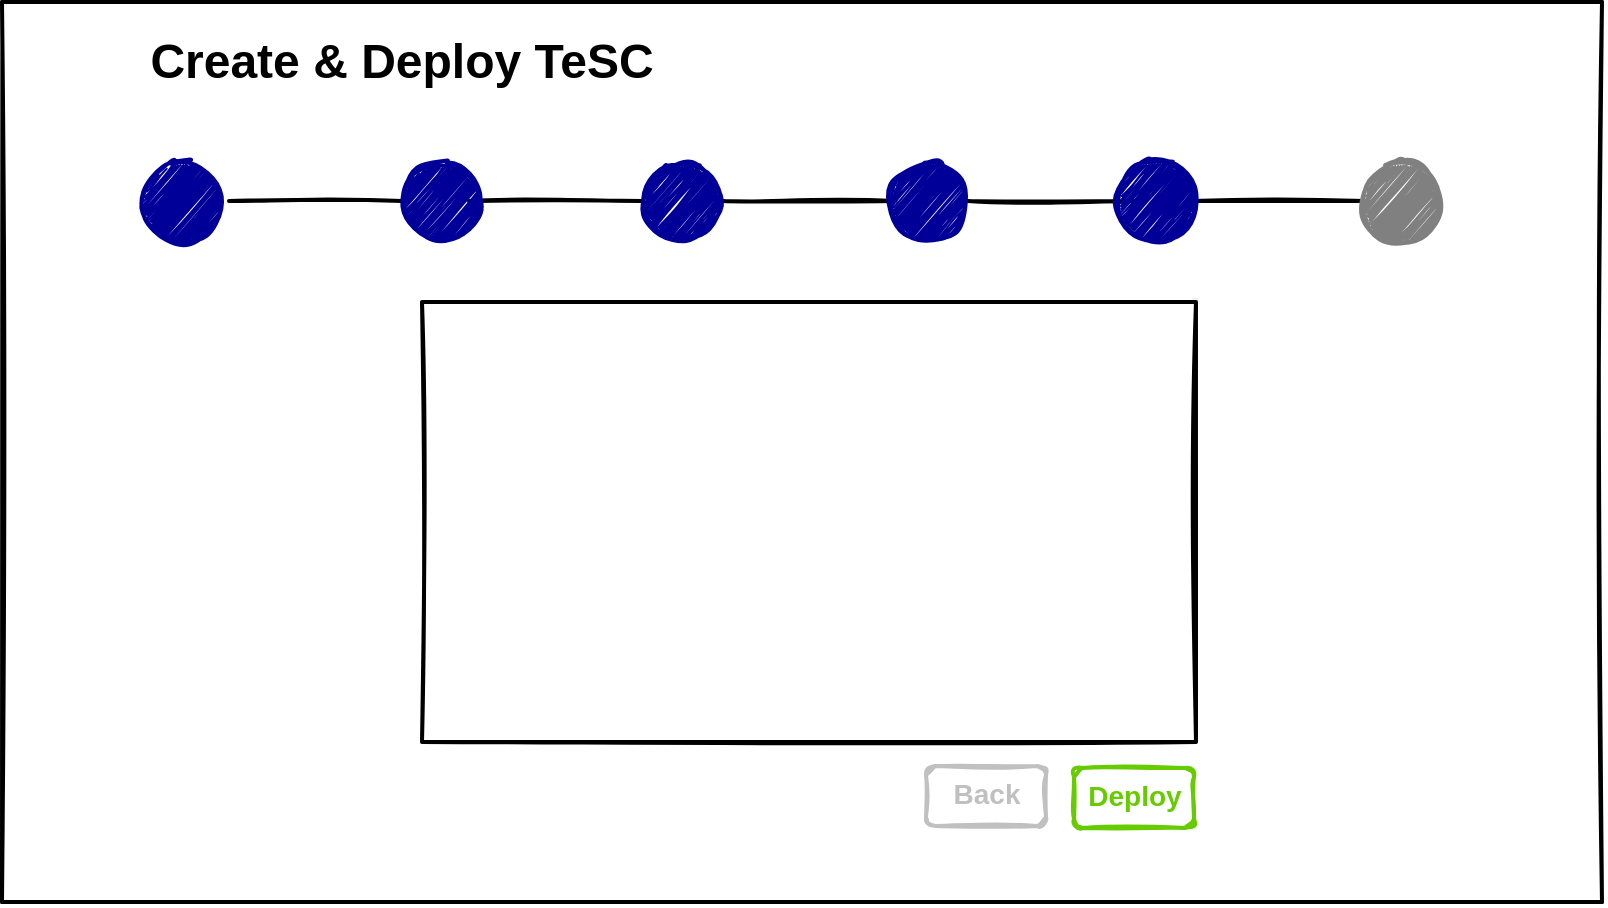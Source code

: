 <mxfile version="14.4.2" type="github"><diagram id="MCrErEPo9ilewAODCz-R" name="Page-1"><mxGraphModel dx="1849" dy="1581" grid="1" gridSize="10" guides="1" tooltips="1" connect="1" arrows="1" fold="1" page="1" pageScale="1" pageWidth="827" pageHeight="1169" math="0" shadow="0"><root><mxCell id="0"/><mxCell id="1" parent="0"/><mxCell id="4mogOLO7gWN9tjYVBM8P-2" value="" style="endArrow=none;html=1;sketch=1;strokeWidth=2" parent="1" edge="1"><mxGeometry width="50" height="50" relative="1" as="geometry"><mxPoint as="sourcePoint"/><mxPoint x="800" as="targetPoint"/></mxGeometry></mxCell><mxCell id="4mogOLO7gWN9tjYVBM8P-3" value="" style="endArrow=none;html=1;sketch=1;strokeWidth=2" parent="1" edge="1"><mxGeometry width="50" height="50" relative="1" as="geometry"><mxPoint as="sourcePoint"/><mxPoint y="450" as="targetPoint"/></mxGeometry></mxCell><mxCell id="4mogOLO7gWN9tjYVBM8P-4" value="" style="endArrow=none;html=1;sketch=1;strokeWidth=2" parent="1" edge="1"><mxGeometry width="50" height="50" relative="1" as="geometry"><mxPoint y="450" as="sourcePoint"/><mxPoint x="800" y="450" as="targetPoint"/></mxGeometry></mxCell><mxCell id="4mogOLO7gWN9tjYVBM8P-5" value="" style="endArrow=none;html=1;sketch=1;strokeWidth=2" parent="1" edge="1"><mxGeometry width="50" height="50" relative="1" as="geometry"><mxPoint x="800" as="sourcePoint"/><mxPoint x="800" y="450" as="targetPoint"/></mxGeometry></mxCell><mxCell id="GuQGx1tjLfm4qj2VWrpc-30" value="" style="whiteSpace=wrap;html=1;strokeWidth=2;fillWeight=4;hachureGap=0;hachureAngle=45;fillColor=#F2F2F2;sketch=1;rotation=-180;" parent="1" vertex="1"><mxGeometry x="210" y="150" width="387" height="220" as="geometry"/></mxCell><mxCell id="gzpXgcCL4kZ78T3dxOcv-15" value="" style="rounded=1;whiteSpace=wrap;html=1;strokeWidth=2;fillWeight=4;hachureGap=0;hachureAngle=45;sketch=1;rotation=-180;strokeColor=#66CC00;" parent="1" vertex="1"><mxGeometry x="536" y="383" width="60" height="30" as="geometry"/></mxCell><mxCell id="c112zVkCSZm8BFJnB4_g-1" value="&lt;font style=&quot;font-size: 24px&quot;&gt;&lt;b&gt;Create &amp;amp; Deploy TeSC&lt;/b&gt;&lt;/font&gt;" style="text;html=1;strokeColor=none;fillColor=none;align=center;verticalAlign=middle;whiteSpace=wrap;rounded=0;" parent="1" vertex="1"><mxGeometry x="70" y="20" width="260" height="20" as="geometry"/></mxCell><mxCell id="c112zVkCSZm8BFJnB4_g-8" value="&lt;font style=&quot;font-size: 14px&quot; color=&quot;#66cc00&quot;&gt;&lt;b&gt;Deploy&lt;/b&gt;&lt;/font&gt;" style="text;html=1;strokeColor=none;fillColor=none;align=center;verticalAlign=middle;whiteSpace=wrap;rounded=0;" parent="1" vertex="1"><mxGeometry x="534" y="387" width="65" height="20" as="geometry"/></mxCell><mxCell id="c112zVkCSZm8BFJnB4_g-14" value="" style="endArrow=none;html=1;strokeWidth=2;sketch=1" parent="1" edge="1"><mxGeometry width="50" height="50" relative="1" as="geometry"><mxPoint x="360.25" y="99.5" as="sourcePoint"/><mxPoint x="446.75" y="99.5" as="targetPoint"/></mxGeometry></mxCell><mxCell id="c112zVkCSZm8BFJnB4_g-17" value="" style="endArrow=none;html=1;strokeWidth=2;sketch=1" parent="1" edge="1"><mxGeometry width="50" height="50" relative="1" as="geometry"><mxPoint x="233.5" y="99.5" as="sourcePoint"/><mxPoint x="320" y="99.5" as="targetPoint"/></mxGeometry></mxCell><mxCell id="c112zVkCSZm8BFJnB4_g-22" value="" style="endArrow=none;html=1;strokeWidth=2;sketch=1" parent="1" edge="1"><mxGeometry width="50" height="50" relative="1" as="geometry"><mxPoint x="113.5" y="99.5" as="sourcePoint"/><mxPoint x="200" y="99.5" as="targetPoint"/></mxGeometry></mxCell><mxCell id="c112zVkCSZm8BFJnB4_g-24" value="" style="endArrow=none;html=1;strokeWidth=2;sketch=1" parent="1" edge="1"><mxGeometry width="50" height="50" relative="1" as="geometry"><mxPoint x="483" y="99.5" as="sourcePoint"/><mxPoint x="569.5" y="99.5" as="targetPoint"/></mxGeometry></mxCell><mxCell id="c112zVkCSZm8BFJnB4_g-26" value="" style="endArrow=none;html=1;strokeWidth=2;sketch=1" parent="1" edge="1"><mxGeometry width="50" height="50" relative="1" as="geometry"><mxPoint x="595" y="99.5" as="sourcePoint"/><mxPoint x="681.5" y="99.5" as="targetPoint"/></mxGeometry></mxCell><mxCell id="gzpXgcCL4kZ78T3dxOcv-7" value="" style="verticalLabelPosition=bottom;verticalAlign=top;html=1;shape=mxgraph.flowchart.on-page_reference;sketch=1;strokeWidth=2;strokeColor=#000099;hachureGap=1;fillColor=#000099" parent="1" vertex="1"><mxGeometry x="443" y="80" width="40" height="40" as="geometry"/></mxCell><mxCell id="c112zVkCSZm8BFJnB4_g-15" value="" style="verticalLabelPosition=bottom;verticalAlign=top;html=1;shape=mxgraph.flowchart.on-page_reference;sketch=1;strokeWidth=2;strokeColor=#000099;hachureGap=1;fillColor=#000099" parent="1" vertex="1"><mxGeometry x="320" y="80" width="40" height="40" as="geometry"/></mxCell><mxCell id="c112zVkCSZm8BFJnB4_g-18" value="" style="verticalLabelPosition=bottom;verticalAlign=top;html=1;shape=mxgraph.flowchart.on-page_reference;sketch=1;strokeWidth=2;strokeColor=#000099;hachureGap=1;fillColor=#000099" parent="1" vertex="1"><mxGeometry x="200" y="80" width="40" height="40" as="geometry"/></mxCell><mxCell id="c112zVkCSZm8BFJnB4_g-23" value="" style="verticalLabelPosition=bottom;verticalAlign=top;html=1;shape=mxgraph.flowchart.on-page_reference;sketch=1;strokeWidth=2;strokeColor=#000099;hachureGap=1;fillColor=#000099" parent="1" vertex="1"><mxGeometry x="70" y="80" width="40" height="40" as="geometry"/></mxCell><mxCell id="c112zVkCSZm8BFJnB4_g-25" value="" style="verticalLabelPosition=bottom;verticalAlign=top;html=1;shape=mxgraph.flowchart.on-page_reference;sketch=1;strokeWidth=2;strokeColor=#000099;hachureGap=1;fillColor=#000099" parent="1" vertex="1"><mxGeometry x="557" y="80" width="40" height="40" as="geometry"/></mxCell><mxCell id="c112zVkCSZm8BFJnB4_g-27" value="" style="verticalLabelPosition=bottom;verticalAlign=top;html=1;shape=mxgraph.flowchart.on-page_reference;sketch=1;strokeWidth=2;strokeColor=#808080;hachureGap=1;fillColor=#808080" parent="1" vertex="1"><mxGeometry x="680" y="80" width="40" height="40" as="geometry"/></mxCell><mxCell id="c112zVkCSZm8BFJnB4_g-28" value="" style="rounded=1;whiteSpace=wrap;html=1;strokeWidth=2;fillWeight=4;hachureGap=0;hachureAngle=45;sketch=1;rotation=-180;strokeColor=#C0C0C0;" parent="1" vertex="1"><mxGeometry x="462" y="382" width="60" height="30" as="geometry"/></mxCell><mxCell id="c112zVkCSZm8BFJnB4_g-29" value="&lt;font style=&quot;font-size: 14px&quot; color=&quot;#c0c0c0&quot;&gt;&lt;b&gt;Back&lt;/b&gt;&lt;/font&gt;" style="text;html=1;strokeColor=none;fillColor=none;align=center;verticalAlign=middle;whiteSpace=wrap;rounded=0;" parent="1" vertex="1"><mxGeometry x="460" y="386" width="65" height="20" as="geometry"/></mxCell></root></mxGraphModel></diagram></mxfile>